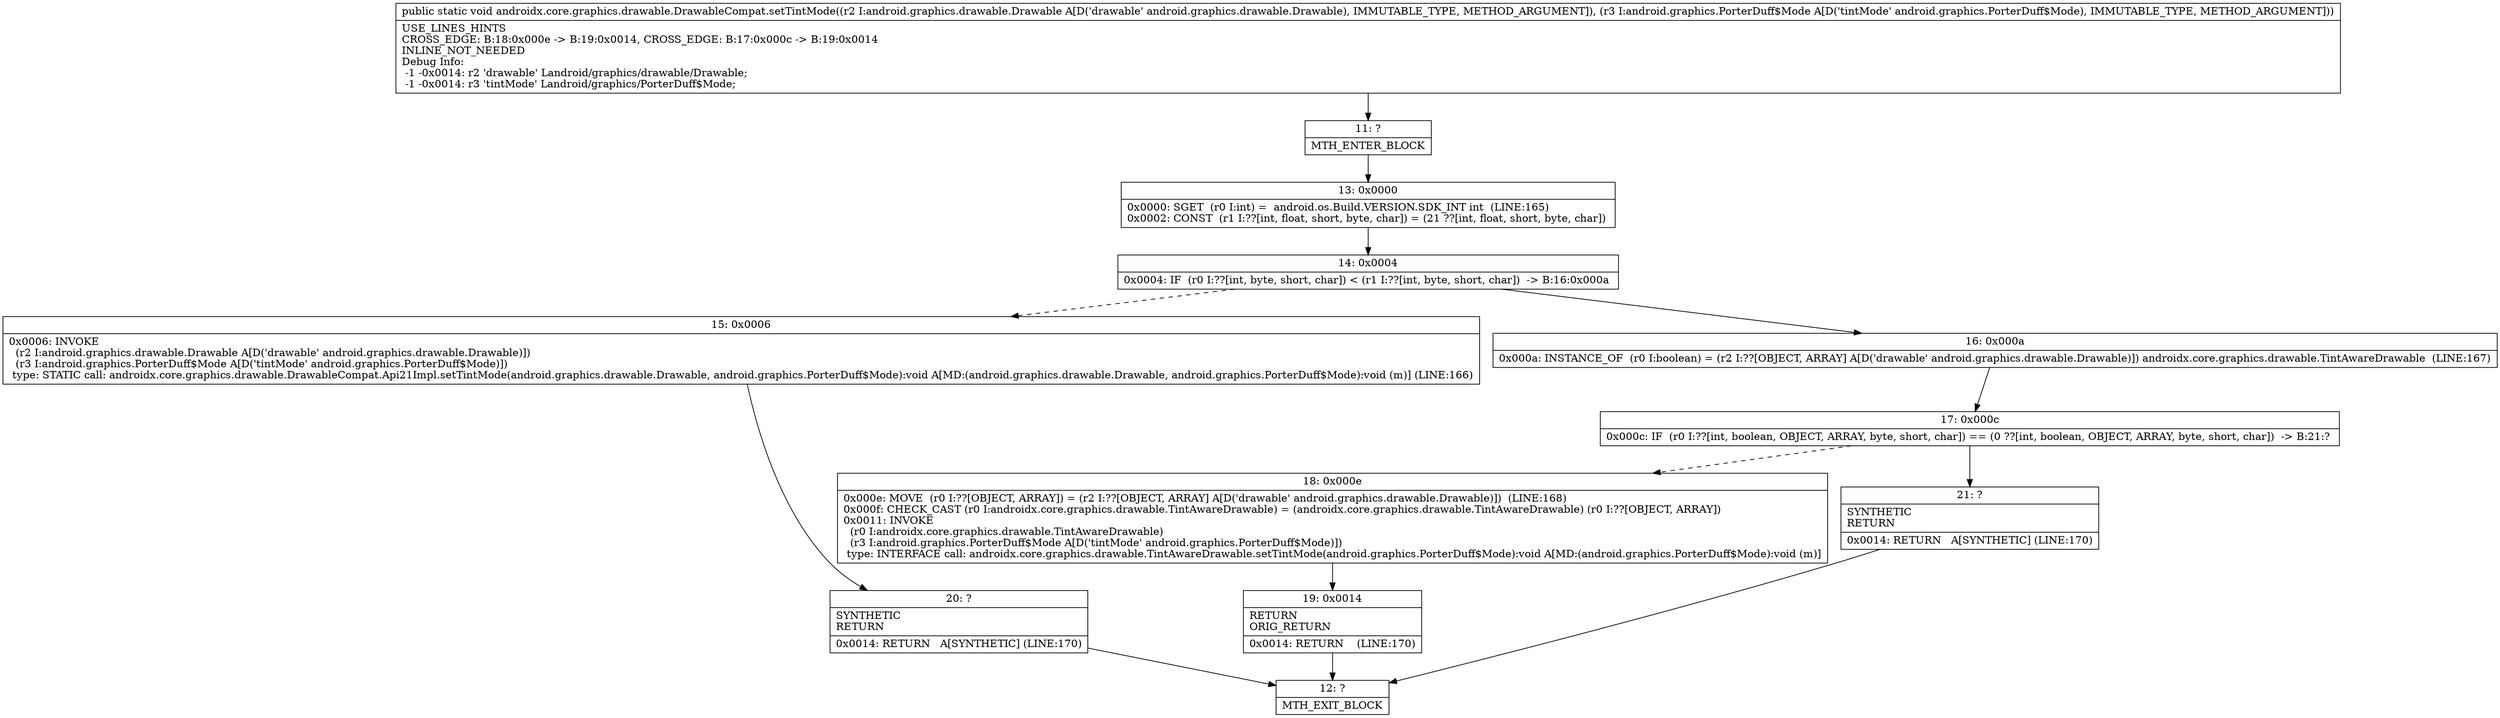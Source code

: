 digraph "CFG forandroidx.core.graphics.drawable.DrawableCompat.setTintMode(Landroid\/graphics\/drawable\/Drawable;Landroid\/graphics\/PorterDuff$Mode;)V" {
Node_11 [shape=record,label="{11\:\ ?|MTH_ENTER_BLOCK\l}"];
Node_13 [shape=record,label="{13\:\ 0x0000|0x0000: SGET  (r0 I:int) =  android.os.Build.VERSION.SDK_INT int  (LINE:165)\l0x0002: CONST  (r1 I:??[int, float, short, byte, char]) = (21 ??[int, float, short, byte, char]) \l}"];
Node_14 [shape=record,label="{14\:\ 0x0004|0x0004: IF  (r0 I:??[int, byte, short, char]) \< (r1 I:??[int, byte, short, char])  \-\> B:16:0x000a \l}"];
Node_15 [shape=record,label="{15\:\ 0x0006|0x0006: INVOKE  \l  (r2 I:android.graphics.drawable.Drawable A[D('drawable' android.graphics.drawable.Drawable)])\l  (r3 I:android.graphics.PorterDuff$Mode A[D('tintMode' android.graphics.PorterDuff$Mode)])\l type: STATIC call: androidx.core.graphics.drawable.DrawableCompat.Api21Impl.setTintMode(android.graphics.drawable.Drawable, android.graphics.PorterDuff$Mode):void A[MD:(android.graphics.drawable.Drawable, android.graphics.PorterDuff$Mode):void (m)] (LINE:166)\l}"];
Node_20 [shape=record,label="{20\:\ ?|SYNTHETIC\lRETURN\l|0x0014: RETURN   A[SYNTHETIC] (LINE:170)\l}"];
Node_12 [shape=record,label="{12\:\ ?|MTH_EXIT_BLOCK\l}"];
Node_16 [shape=record,label="{16\:\ 0x000a|0x000a: INSTANCE_OF  (r0 I:boolean) = (r2 I:??[OBJECT, ARRAY] A[D('drawable' android.graphics.drawable.Drawable)]) androidx.core.graphics.drawable.TintAwareDrawable  (LINE:167)\l}"];
Node_17 [shape=record,label="{17\:\ 0x000c|0x000c: IF  (r0 I:??[int, boolean, OBJECT, ARRAY, byte, short, char]) == (0 ??[int, boolean, OBJECT, ARRAY, byte, short, char])  \-\> B:21:? \l}"];
Node_18 [shape=record,label="{18\:\ 0x000e|0x000e: MOVE  (r0 I:??[OBJECT, ARRAY]) = (r2 I:??[OBJECT, ARRAY] A[D('drawable' android.graphics.drawable.Drawable)])  (LINE:168)\l0x000f: CHECK_CAST (r0 I:androidx.core.graphics.drawable.TintAwareDrawable) = (androidx.core.graphics.drawable.TintAwareDrawable) (r0 I:??[OBJECT, ARRAY]) \l0x0011: INVOKE  \l  (r0 I:androidx.core.graphics.drawable.TintAwareDrawable)\l  (r3 I:android.graphics.PorterDuff$Mode A[D('tintMode' android.graphics.PorterDuff$Mode)])\l type: INTERFACE call: androidx.core.graphics.drawable.TintAwareDrawable.setTintMode(android.graphics.PorterDuff$Mode):void A[MD:(android.graphics.PorterDuff$Mode):void (m)]\l}"];
Node_19 [shape=record,label="{19\:\ 0x0014|RETURN\lORIG_RETURN\l|0x0014: RETURN    (LINE:170)\l}"];
Node_21 [shape=record,label="{21\:\ ?|SYNTHETIC\lRETURN\l|0x0014: RETURN   A[SYNTHETIC] (LINE:170)\l}"];
MethodNode[shape=record,label="{public static void androidx.core.graphics.drawable.DrawableCompat.setTintMode((r2 I:android.graphics.drawable.Drawable A[D('drawable' android.graphics.drawable.Drawable), IMMUTABLE_TYPE, METHOD_ARGUMENT]), (r3 I:android.graphics.PorterDuff$Mode A[D('tintMode' android.graphics.PorterDuff$Mode), IMMUTABLE_TYPE, METHOD_ARGUMENT]))  | USE_LINES_HINTS\lCROSS_EDGE: B:18:0x000e \-\> B:19:0x0014, CROSS_EDGE: B:17:0x000c \-\> B:19:0x0014\lINLINE_NOT_NEEDED\lDebug Info:\l  \-1 \-0x0014: r2 'drawable' Landroid\/graphics\/drawable\/Drawable;\l  \-1 \-0x0014: r3 'tintMode' Landroid\/graphics\/PorterDuff$Mode;\l}"];
MethodNode -> Node_11;Node_11 -> Node_13;
Node_13 -> Node_14;
Node_14 -> Node_15[style=dashed];
Node_14 -> Node_16;
Node_15 -> Node_20;
Node_20 -> Node_12;
Node_16 -> Node_17;
Node_17 -> Node_18[style=dashed];
Node_17 -> Node_21;
Node_18 -> Node_19;
Node_19 -> Node_12;
Node_21 -> Node_12;
}

